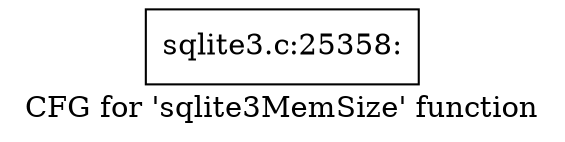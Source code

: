 digraph "CFG for 'sqlite3MemSize' function" {
	label="CFG for 'sqlite3MemSize' function";

	Node0x55c0fa9310f0 [shape=record,label="{sqlite3.c:25358:}"];
}
